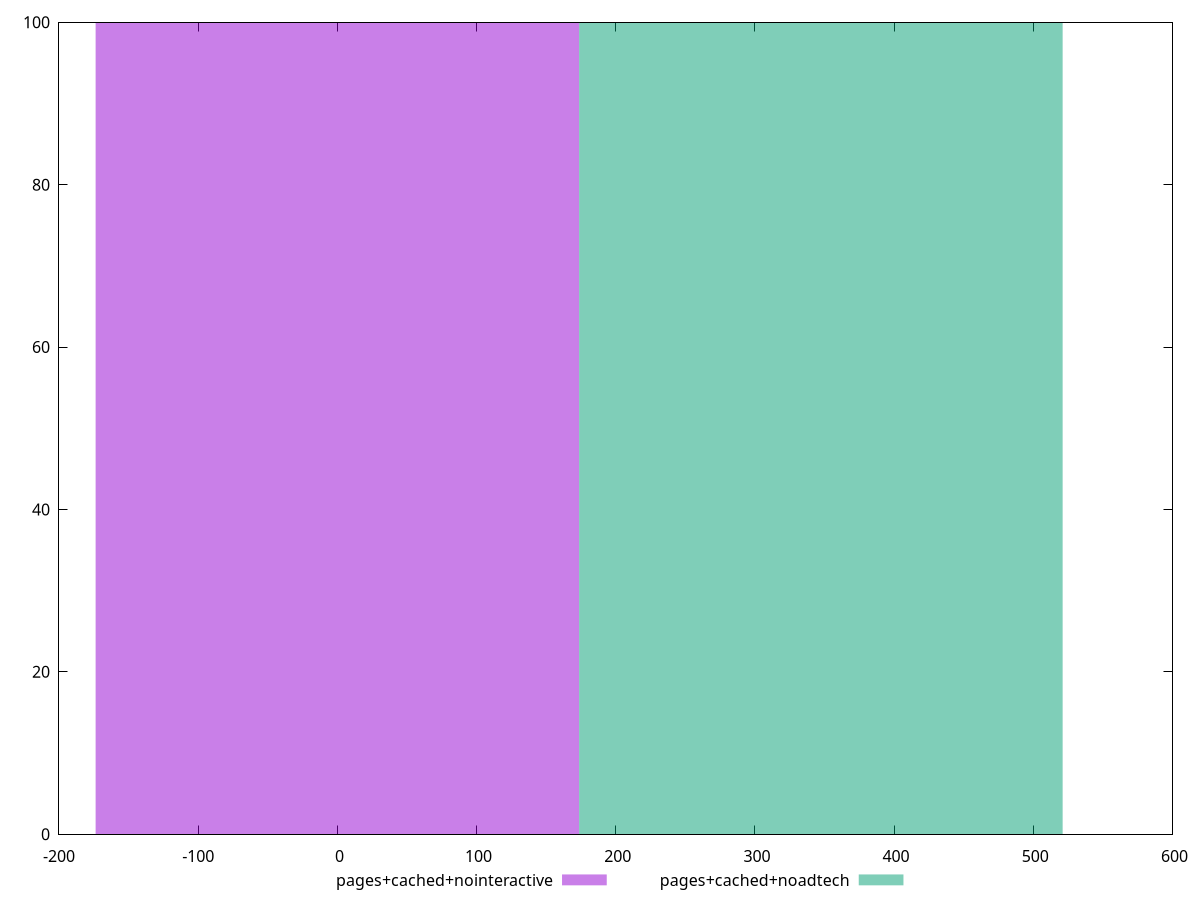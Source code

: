 reset
set terminal svg size 640, 500 enhanced background rgb 'white'
set output "reprap/unused-css-rules/comparison/histogram/3_vs_4.svg"

$pagesCachedNointeractive <<EOF
0 100
EOF

$pagesCachedNoadtech <<EOF
347.3768599391749 100
EOF

set key outside below
set boxwidth 347.3768599391749
set yrange [0:100]
set style fill transparent solid 0.5 noborder

plot \
  $pagesCachedNointeractive title "pages+cached+nointeractive" with boxes, \
  $pagesCachedNoadtech title "pages+cached+noadtech" with boxes, \


reset